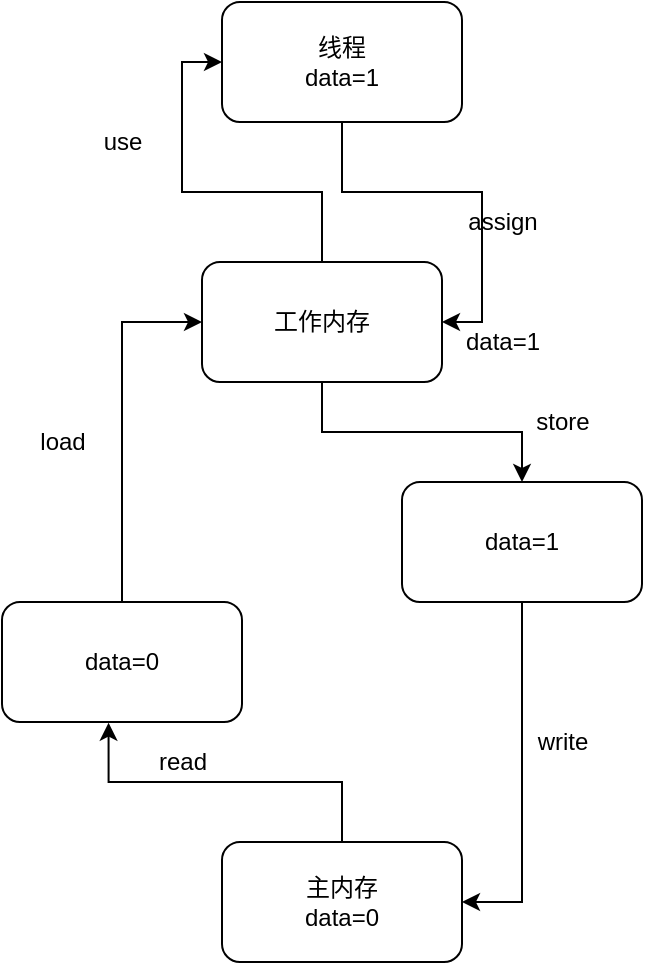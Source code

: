 <mxfile version="13.5.1" type="device" pages="2"><diagram id="BuvVULwX6N36ivEstejR" name="java内存模型"><mxGraphModel dx="782" dy="1666" grid="1" gridSize="10" guides="1" tooltips="1" connect="1" arrows="1" fold="1" page="1" pageScale="1" pageWidth="827" pageHeight="1169" math="0" shadow="0"><root><mxCell id="q1_ePobYydAtpCRohPeu-0"/><mxCell id="q1_ePobYydAtpCRohPeu-1" parent="q1_ePobYydAtpCRohPeu-0"/><mxCell id="ADshj87dXZ0n1jvYrngJ-11" style="edgeStyle=orthogonalEdgeStyle;rounded=0;orthogonalLoop=1;jettySize=auto;html=1;entryX=1;entryY=0.5;entryDx=0;entryDy=0;" edge="1" parent="q1_ePobYydAtpCRohPeu-1" source="ADshj87dXZ0n1jvYrngJ-0" target="ADshj87dXZ0n1jvYrngJ-2"><mxGeometry relative="1" as="geometry"/></mxCell><mxCell id="ADshj87dXZ0n1jvYrngJ-0" value="线程&lt;br&gt;data=1" style="rounded=1;whiteSpace=wrap;html=1;" vertex="1" parent="q1_ePobYydAtpCRohPeu-1"><mxGeometry x="270" y="-60" width="120" height="60" as="geometry"/></mxCell><mxCell id="ADshj87dXZ0n1jvYrngJ-7" style="edgeStyle=orthogonalEdgeStyle;rounded=0;orthogonalLoop=1;jettySize=auto;html=1;entryX=0;entryY=0.5;entryDx=0;entryDy=0;" edge="1" parent="q1_ePobYydAtpCRohPeu-1" source="ADshj87dXZ0n1jvYrngJ-1" target="ADshj87dXZ0n1jvYrngJ-2"><mxGeometry relative="1" as="geometry"/></mxCell><mxCell id="ADshj87dXZ0n1jvYrngJ-1" value="data=0" style="rounded=1;whiteSpace=wrap;html=1;" vertex="1" parent="q1_ePobYydAtpCRohPeu-1"><mxGeometry x="160" y="240" width="120" height="60" as="geometry"/></mxCell><mxCell id="ADshj87dXZ0n1jvYrngJ-8" style="edgeStyle=orthogonalEdgeStyle;rounded=0;orthogonalLoop=1;jettySize=auto;html=1;entryX=0;entryY=0.5;entryDx=0;entryDy=0;" edge="1" parent="q1_ePobYydAtpCRohPeu-1" source="ADshj87dXZ0n1jvYrngJ-2" target="ADshj87dXZ0n1jvYrngJ-0"><mxGeometry relative="1" as="geometry"/></mxCell><mxCell id="ADshj87dXZ0n1jvYrngJ-13" style="edgeStyle=orthogonalEdgeStyle;rounded=0;orthogonalLoop=1;jettySize=auto;html=1;entryX=0.5;entryY=0;entryDx=0;entryDy=0;" edge="1" parent="q1_ePobYydAtpCRohPeu-1" source="ADshj87dXZ0n1jvYrngJ-2" target="ADshj87dXZ0n1jvYrngJ-4"><mxGeometry relative="1" as="geometry"/></mxCell><mxCell id="ADshj87dXZ0n1jvYrngJ-2" value="工作内存" style="rounded=1;whiteSpace=wrap;html=1;" vertex="1" parent="q1_ePobYydAtpCRohPeu-1"><mxGeometry x="260" y="70" width="120" height="60" as="geometry"/></mxCell><mxCell id="ADshj87dXZ0n1jvYrngJ-5" style="edgeStyle=orthogonalEdgeStyle;rounded=0;orthogonalLoop=1;jettySize=auto;html=1;entryX=0.444;entryY=1.006;entryDx=0;entryDy=0;entryPerimeter=0;" edge="1" parent="q1_ePobYydAtpCRohPeu-1" source="ADshj87dXZ0n1jvYrngJ-3" target="ADshj87dXZ0n1jvYrngJ-1"><mxGeometry relative="1" as="geometry"/></mxCell><mxCell id="ADshj87dXZ0n1jvYrngJ-3" value="主内存&lt;br&gt;data=0" style="rounded=1;whiteSpace=wrap;html=1;" vertex="1" parent="q1_ePobYydAtpCRohPeu-1"><mxGeometry x="270" y="360" width="120" height="60" as="geometry"/></mxCell><mxCell id="ADshj87dXZ0n1jvYrngJ-15" style="edgeStyle=orthogonalEdgeStyle;rounded=0;orthogonalLoop=1;jettySize=auto;html=1;entryX=1;entryY=0.5;entryDx=0;entryDy=0;" edge="1" parent="q1_ePobYydAtpCRohPeu-1" source="ADshj87dXZ0n1jvYrngJ-4" target="ADshj87dXZ0n1jvYrngJ-3"><mxGeometry relative="1" as="geometry"/></mxCell><mxCell id="ADshj87dXZ0n1jvYrngJ-4" value="data=1" style="rounded=1;whiteSpace=wrap;html=1;" vertex="1" parent="q1_ePobYydAtpCRohPeu-1"><mxGeometry x="360" y="180" width="120" height="60" as="geometry"/></mxCell><mxCell id="ADshj87dXZ0n1jvYrngJ-6" value="read" style="text;html=1;align=center;verticalAlign=middle;resizable=0;points=[];autosize=1;" vertex="1" parent="q1_ePobYydAtpCRohPeu-1"><mxGeometry x="230" y="310" width="40" height="20" as="geometry"/></mxCell><mxCell id="ADshj87dXZ0n1jvYrngJ-9" value="load" style="text;html=1;align=center;verticalAlign=middle;resizable=0;points=[];autosize=1;" vertex="1" parent="q1_ePobYydAtpCRohPeu-1"><mxGeometry x="170" y="150" width="40" height="20" as="geometry"/></mxCell><mxCell id="ADshj87dXZ0n1jvYrngJ-10" value="use" style="text;html=1;align=center;verticalAlign=middle;resizable=0;points=[];autosize=1;" vertex="1" parent="q1_ePobYydAtpCRohPeu-1"><mxGeometry x="205" width="30" height="20" as="geometry"/></mxCell><mxCell id="ADshj87dXZ0n1jvYrngJ-12" value="assign" style="text;html=1;align=center;verticalAlign=middle;resizable=0;points=[];autosize=1;" vertex="1" parent="q1_ePobYydAtpCRohPeu-1"><mxGeometry x="385" y="40" width="50" height="20" as="geometry"/></mxCell><mxCell id="ADshj87dXZ0n1jvYrngJ-14" value="store" style="text;html=1;align=center;verticalAlign=middle;resizable=0;points=[];autosize=1;" vertex="1" parent="q1_ePobYydAtpCRohPeu-1"><mxGeometry x="420" y="140" width="40" height="20" as="geometry"/></mxCell><mxCell id="ADshj87dXZ0n1jvYrngJ-16" value="write" style="text;html=1;align=center;verticalAlign=middle;resizable=0;points=[];autosize=1;" vertex="1" parent="q1_ePobYydAtpCRohPeu-1"><mxGeometry x="420" y="300" width="40" height="20" as="geometry"/></mxCell><mxCell id="ADshj87dXZ0n1jvYrngJ-17" value="data=1" style="text;html=1;align=center;verticalAlign=middle;resizable=0;points=[];autosize=1;" vertex="1" parent="q1_ePobYydAtpCRohPeu-1"><mxGeometry x="385" y="100" width="50" height="20" as="geometry"/></mxCell></root></mxGraphModel></diagram><diagram id="aSmlVxgj-FWhLXeIJFY4" name="MESI协议"><mxGraphModel dx="1609" dy="497" grid="1" gridSize="10" guides="1" tooltips="1" connect="1" arrows="1" fold="1" page="1" pageScale="1" pageWidth="827" pageHeight="1169" math="0" shadow="0"><root><mxCell id="0"/><mxCell id="1" parent="0"/><mxCell id="YGuz_Ntu9JW4ld1rmmMe-19" style="edgeStyle=orthogonalEdgeStyle;rounded=0;orthogonalLoop=1;jettySize=auto;html=1;entryX=1;entryY=0.5;entryDx=0;entryDy=0;" edge="1" parent="1" source="YGuz_Ntu9JW4ld1rmmMe-1" target="YGuz_Ntu9JW4ld1rmmMe-3"><mxGeometry relative="1" as="geometry"><Array as="points"><mxPoint x="540" y="140"/><mxPoint x="400" y="140"/><mxPoint x="400" y="160"/></Array></mxGeometry></mxCell><mxCell id="YGuz_Ntu9JW4ld1rmmMe-20" style="edgeStyle=orthogonalEdgeStyle;rounded=0;orthogonalLoop=1;jettySize=auto;html=1;entryX=0.5;entryY=1;entryDx=0;entryDy=0;" edge="1" parent="1" source="YGuz_Ntu9JW4ld1rmmMe-1" target="YGuz_Ntu9JW4ld1rmmMe-3"><mxGeometry relative="1" as="geometry"><Array as="points"><mxPoint x="540" y="210"/><mxPoint x="260" y="210"/></Array></mxGeometry></mxCell><mxCell id="YGuz_Ntu9JW4ld1rmmMe-104" style="edgeStyle=orthogonalEdgeStyle;rounded=0;orthogonalLoop=1;jettySize=auto;html=1;exitX=0.75;exitY=1;exitDx=0;exitDy=0;entryX=0;entryY=0.75;entryDx=0;entryDy=0;" edge="1" parent="1" source="YGuz_Ntu9JW4ld1rmmMe-1" target="YGuz_Ntu9JW4ld1rmmMe-80"><mxGeometry relative="1" as="geometry"/></mxCell><mxCell id="YGuz_Ntu9JW4ld1rmmMe-105" style="edgeStyle=orthogonalEdgeStyle;rounded=0;orthogonalLoop=1;jettySize=auto;html=1;exitX=1;exitY=1;exitDx=0;exitDy=0;entryX=0.008;entryY=0.367;entryDx=0;entryDy=0;entryPerimeter=0;" edge="1" parent="1" source="YGuz_Ntu9JW4ld1rmmMe-1" target="YGuz_Ntu9JW4ld1rmmMe-80"><mxGeometry relative="1" as="geometry"/></mxCell><mxCell id="YGuz_Ntu9JW4ld1rmmMe-1" value="总线" style="rounded=1;whiteSpace=wrap;html=1;" vertex="1" parent="1"><mxGeometry x="480" y="60" width="120" height="60" as="geometry"/></mxCell><mxCell id="YGuz_Ntu9JW4ld1rmmMe-113" style="edgeStyle=orthogonalEdgeStyle;rounded=0;orthogonalLoop=1;jettySize=auto;html=1;entryX=0.653;entryY=0.967;entryDx=0;entryDy=0;entryPerimeter=0;" edge="1" parent="1" source="YGuz_Ntu9JW4ld1rmmMe-2" target="YGuz_Ntu9JW4ld1rmmMe-1"><mxGeometry relative="1" as="geometry"/></mxCell><mxCell id="YGuz_Ntu9JW4ld1rmmMe-2" value="主内存" style="rounded=1;whiteSpace=wrap;html=1;" vertex="1" parent="1"><mxGeometry x="440" y="570" width="120" height="60" as="geometry"/></mxCell><mxCell id="YGuz_Ntu9JW4ld1rmmMe-16" style="edgeStyle=orthogonalEdgeStyle;rounded=0;orthogonalLoop=1;jettySize=auto;html=1;entryX=0;entryY=0.25;entryDx=0;entryDy=0;" edge="1" parent="1" source="YGuz_Ntu9JW4ld1rmmMe-3" target="YGuz_Ntu9JW4ld1rmmMe-1"><mxGeometry relative="1" as="geometry"><Array as="points"><mxPoint x="260" y="50"/><mxPoint x="480" y="50"/></Array></mxGeometry></mxCell><mxCell id="YGuz_Ntu9JW4ld1rmmMe-18" style="edgeStyle=orthogonalEdgeStyle;rounded=0;orthogonalLoop=1;jettySize=auto;html=1;entryX=0;entryY=0.25;entryDx=0;entryDy=0;" edge="1" parent="1" source="YGuz_Ntu9JW4ld1rmmMe-3" target="YGuz_Ntu9JW4ld1rmmMe-1"><mxGeometry relative="1" as="geometry"><Array as="points"><mxPoint x="260" y="110"/><mxPoint x="400" y="110"/><mxPoint x="400" y="75"/></Array></mxGeometry></mxCell><mxCell id="YGuz_Ntu9JW4ld1rmmMe-23" style="edgeStyle=orthogonalEdgeStyle;rounded=0;orthogonalLoop=1;jettySize=auto;html=1;exitX=-0.008;exitY=0.622;exitDx=0;exitDy=0;exitPerimeter=0;" edge="1" parent="1" source="YGuz_Ntu9JW4ld1rmmMe-3" target="YGuz_Ntu9JW4ld1rmmMe-6"><mxGeometry relative="1" as="geometry"/></mxCell><mxCell id="YGuz_Ntu9JW4ld1rmmMe-24" style="edgeStyle=orthogonalEdgeStyle;rounded=0;orthogonalLoop=1;jettySize=auto;html=1;exitX=0.25;exitY=1;exitDx=0;exitDy=0;entryX=0.667;entryY=0.006;entryDx=0;entryDy=0;entryPerimeter=0;" edge="1" parent="1" source="YGuz_Ntu9JW4ld1rmmMe-3" target="YGuz_Ntu9JW4ld1rmmMe-6"><mxGeometry relative="1" as="geometry"/></mxCell><mxCell id="YGuz_Ntu9JW4ld1rmmMe-29" style="edgeStyle=orthogonalEdgeStyle;rounded=0;orthogonalLoop=1;jettySize=auto;html=1;" edge="1" parent="1" source="YGuz_Ntu9JW4ld1rmmMe-3" target="YGuz_Ntu9JW4ld1rmmMe-5"><mxGeometry relative="1" as="geometry"/></mxCell><mxCell id="YGuz_Ntu9JW4ld1rmmMe-3" value="处理器0" style="rounded=1;whiteSpace=wrap;html=1;" vertex="1" parent="1"><mxGeometry x="200" y="120" width="120" height="60" as="geometry"/></mxCell><mxCell id="YGuz_Ntu9JW4ld1rmmMe-30" style="edgeStyle=orthogonalEdgeStyle;rounded=0;orthogonalLoop=1;jettySize=auto;html=1;entryX=0.25;entryY=0;entryDx=0;entryDy=0;" edge="1" parent="1" source="YGuz_Ntu9JW4ld1rmmMe-5" target="YGuz_Ntu9JW4ld1rmmMe-3"><mxGeometry relative="1" as="geometry"><Array as="points"><mxPoint x="-20" y="40"/><mxPoint x="230" y="40"/></Array></mxGeometry></mxCell><mxCell id="YGuz_Ntu9JW4ld1rmmMe-5" value="写缓冲器" style="rounded=1;whiteSpace=wrap;html=1;" vertex="1" parent="1"><mxGeometry x="-70" y="100" width="120" height="60" as="geometry"/></mxCell><mxCell id="YGuz_Ntu9JW4ld1rmmMe-35" style="edgeStyle=orthogonalEdgeStyle;rounded=0;orthogonalLoop=1;jettySize=auto;html=1;exitX=0.75;exitY=0;exitDx=0;exitDy=0;entryX=0.614;entryY=1.067;entryDx=0;entryDy=0;entryPerimeter=0;" edge="1" parent="1" source="YGuz_Ntu9JW4ld1rmmMe-6" target="YGuz_Ntu9JW4ld1rmmMe-3"><mxGeometry relative="1" as="geometry"/></mxCell><mxCell id="YGuz_Ntu9JW4ld1rmmMe-6" value="" style="rounded=1;whiteSpace=wrap;html=1;" vertex="1" parent="1"><mxGeometry x="-126" y="250" width="540" height="210" as="geometry"/></mxCell><mxCell id="YGuz_Ntu9JW4ld1rmmMe-10" style="edgeStyle=orthogonalEdgeStyle;rounded=0;orthogonalLoop=1;jettySize=auto;html=1;entryX=0;entryY=0.5;entryDx=0;entryDy=0;" edge="1" parent="1" source="YGuz_Ntu9JW4ld1rmmMe-8" target="YGuz_Ntu9JW4ld1rmmMe-9"><mxGeometry relative="1" as="geometry"/></mxCell><mxCell id="YGuz_Ntu9JW4ld1rmmMe-8" value="bucket" style="rounded=1;whiteSpace=wrap;html=1;" vertex="1" parent="1"><mxGeometry x="-100" y="300" width="120" height="60" as="geometry"/></mxCell><mxCell id="YGuz_Ntu9JW4ld1rmmMe-9" value="" style="rounded=1;whiteSpace=wrap;html=1;" vertex="1" parent="1"><mxGeometry x="80" y="292.5" width="260" height="125" as="geometry"/></mxCell><mxCell id="YGuz_Ntu9JW4ld1rmmMe-11" value="tag" style="rounded=1;whiteSpace=wrap;html=1;" vertex="1" parent="1"><mxGeometry x="90" y="346.25" width="80" height="47.5" as="geometry"/></mxCell><mxCell id="YGuz_Ntu9JW4ld1rmmMe-12" value="cache line" style="rounded=1;whiteSpace=wrap;html=1;" vertex="1" parent="1"><mxGeometry x="180" y="340" width="80" height="43.75" as="geometry"/></mxCell><mxCell id="YGuz_Ntu9JW4ld1rmmMe-13" value="flag" style="rounded=1;whiteSpace=wrap;html=1;" vertex="1" parent="1"><mxGeometry x="270" y="350" width="60" height="40" as="geometry"/></mxCell><mxCell id="YGuz_Ntu9JW4ld1rmmMe-14" value="cache entry" style="text;html=1;strokeColor=none;fillColor=none;align=center;verticalAlign=middle;whiteSpace=wrap;rounded=0;" vertex="1" parent="1"><mxGeometry x="170" y="310" width="40" height="20" as="geometry"/></mxCell><mxCell id="YGuz_Ntu9JW4ld1rmmMe-15" value="高速缓冲器" style="text;html=1;strokeColor=none;fillColor=none;align=center;verticalAlign=middle;whiteSpace=wrap;rounded=0;" vertex="1" parent="1"><mxGeometry x="-90" y="270" width="70" height="20" as="geometry"/></mxCell><mxCell id="YGuz_Ntu9JW4ld1rmmMe-21" value="read消息" style="text;html=1;align=center;verticalAlign=middle;resizable=0;points=[];autosize=1;" vertex="1" parent="1"><mxGeometry x="320" y="20" width="60" height="20" as="geometry"/></mxCell><mxCell id="YGuz_Ntu9JW4ld1rmmMe-22" value="invalidate 消息" style="text;html=1;align=center;verticalAlign=middle;resizable=0;points=[];autosize=1;" vertex="1" parent="1"><mxGeometry x="305" y="90" width="90" height="20" as="geometry"/></mxCell><mxCell id="YGuz_Ntu9JW4ld1rmmMe-27" value="read返回值" style="text;html=1;align=center;verticalAlign=middle;resizable=0;points=[];autosize=1;" vertex="1" parent="1"><mxGeometry x="370" y="140" width="80" height="20" as="geometry"/></mxCell><mxCell id="YGuz_Ntu9JW4ld1rmmMe-28" value="invalidate ack 消息" style="text;html=1;align=center;verticalAlign=middle;resizable=0;points=[];autosize=1;" vertex="1" parent="1"><mxGeometry x="400" y="220" width="120" height="20" as="geometry"/></mxCell><mxCell id="YGuz_Ntu9JW4ld1rmmMe-31" value="数据写入" style="text;html=1;align=center;verticalAlign=middle;resizable=0;points=[];autosize=1;" vertex="1" parent="1"><mxGeometry x="80" y="110" width="60" height="20" as="geometry"/></mxCell><mxCell id="YGuz_Ntu9JW4ld1rmmMe-32" value="收到所有ack&lt;br&gt;取出写入数据" style="text;html=1;align=center;verticalAlign=middle;resizable=0;points=[];autosize=1;" vertex="1" parent="1"><mxGeometry x="25" y="15" width="90" height="30" as="geometry"/></mxCell><mxCell id="YGuz_Ntu9JW4ld1rmmMe-33" value="对数据加锁" style="text;html=1;align=center;verticalAlign=middle;resizable=0;points=[];autosize=1;" vertex="1" parent="1"><mxGeometry x="180" y="190" width="80" height="20" as="geometry"/></mxCell><mxCell id="YGuz_Ntu9JW4ld1rmmMe-34" value="数据写入" style="text;html=1;align=center;verticalAlign=middle;resizable=0;points=[];autosize=1;" vertex="1" parent="1"><mxGeometry x="90" y="180" width="60" height="20" as="geometry"/></mxCell><mxCell id="YGuz_Ntu9JW4ld1rmmMe-36" value="数据读取" style="text;html=1;align=center;verticalAlign=middle;resizable=0;points=[];autosize=1;" vertex="1" parent="1"><mxGeometry x="270" y="220" width="60" height="20" as="geometry"/></mxCell><mxCell id="YGuz_Ntu9JW4ld1rmmMe-101" style="edgeStyle=orthogonalEdgeStyle;rounded=0;orthogonalLoop=1;jettySize=auto;html=1;entryX=1;entryY=0.5;entryDx=0;entryDy=0;" edge="1" parent="1" source="YGuz_Ntu9JW4ld1rmmMe-80" target="YGuz_Ntu9JW4ld1rmmMe-1"><mxGeometry relative="1" as="geometry"><Array as="points"><mxPoint x="726" y="90"/></Array></mxGeometry></mxCell><mxCell id="YGuz_Ntu9JW4ld1rmmMe-103" style="edgeStyle=orthogonalEdgeStyle;rounded=0;orthogonalLoop=1;jettySize=auto;html=1;entryX=1;entryY=0.5;entryDx=0;entryDy=0;" edge="1" parent="1" source="YGuz_Ntu9JW4ld1rmmMe-80" target="YGuz_Ntu9JW4ld1rmmMe-1"><mxGeometry relative="1" as="geometry"><Array as="points"><mxPoint x="740" y="50"/><mxPoint x="600" y="50"/></Array></mxGeometry></mxCell><mxCell id="YGuz_Ntu9JW4ld1rmmMe-106" style="edgeStyle=orthogonalEdgeStyle;rounded=0;orthogonalLoop=1;jettySize=auto;html=1;entryX=0.148;entryY=0.003;entryDx=0;entryDy=0;entryPerimeter=0;" edge="1" parent="1" source="YGuz_Ntu9JW4ld1rmmMe-80" target="YGuz_Ntu9JW4ld1rmmMe-84"><mxGeometry relative="1" as="geometry"/></mxCell><mxCell id="YGuz_Ntu9JW4ld1rmmMe-109" style="edgeStyle=orthogonalEdgeStyle;rounded=0;orthogonalLoop=1;jettySize=auto;html=1;" edge="1" parent="1" source="YGuz_Ntu9JW4ld1rmmMe-80"><mxGeometry relative="1" as="geometry"><mxPoint x="940" y="230" as="targetPoint"/></mxGeometry></mxCell><mxCell id="YGuz_Ntu9JW4ld1rmmMe-80" value="处理器1" style="rounded=1;whiteSpace=wrap;html=1;" vertex="1" parent="1"><mxGeometry x="666" y="190" width="120" height="60" as="geometry"/></mxCell><mxCell id="YGuz_Ntu9JW4ld1rmmMe-111" style="edgeStyle=orthogonalEdgeStyle;rounded=0;orthogonalLoop=1;jettySize=auto;html=1;entryX=1;entryY=0;entryDx=0;entryDy=0;" edge="1" parent="1" source="YGuz_Ntu9JW4ld1rmmMe-82" target="YGuz_Ntu9JW4ld1rmmMe-80"><mxGeometry relative="1" as="geometry"><Array as="points"><mxPoint x="1006" y="150"/><mxPoint x="866" y="150"/><mxPoint x="866" y="170"/><mxPoint x="786" y="170"/></Array></mxGeometry></mxCell><mxCell id="YGuz_Ntu9JW4ld1rmmMe-82" value="无效队列" style="rounded=1;whiteSpace=wrap;html=1;" vertex="1" parent="1"><mxGeometry x="946" y="200" width="120" height="60" as="geometry"/></mxCell><mxCell id="YGuz_Ntu9JW4ld1rmmMe-107" style="edgeStyle=orthogonalEdgeStyle;rounded=0;orthogonalLoop=1;jettySize=auto;html=1;exitX=0.25;exitY=0;exitDx=0;exitDy=0;entryX=0.75;entryY=1;entryDx=0;entryDy=0;" edge="1" parent="1" source="YGuz_Ntu9JW4ld1rmmMe-84" target="YGuz_Ntu9JW4ld1rmmMe-80"><mxGeometry relative="1" as="geometry"/></mxCell><mxCell id="YGuz_Ntu9JW4ld1rmmMe-84" value="" style="rounded=1;whiteSpace=wrap;html=1;" vertex="1" parent="1"><mxGeometry x="640" y="340" width="540" height="210" as="geometry"/></mxCell><mxCell id="YGuz_Ntu9JW4ld1rmmMe-85" style="edgeStyle=orthogonalEdgeStyle;rounded=0;orthogonalLoop=1;jettySize=auto;html=1;entryX=0;entryY=0.5;entryDx=0;entryDy=0;" edge="1" parent="1" source="YGuz_Ntu9JW4ld1rmmMe-86" target="YGuz_Ntu9JW4ld1rmmMe-87"><mxGeometry relative="1" as="geometry"/></mxCell><mxCell id="YGuz_Ntu9JW4ld1rmmMe-86" value="bucket" style="rounded=1;whiteSpace=wrap;html=1;" vertex="1" parent="1"><mxGeometry x="666" y="390" width="120" height="60" as="geometry"/></mxCell><mxCell id="YGuz_Ntu9JW4ld1rmmMe-87" value="" style="rounded=1;whiteSpace=wrap;html=1;" vertex="1" parent="1"><mxGeometry x="846" y="382.5" width="260" height="125" as="geometry"/></mxCell><mxCell id="YGuz_Ntu9JW4ld1rmmMe-88" value="tag" style="rounded=1;whiteSpace=wrap;html=1;" vertex="1" parent="1"><mxGeometry x="856" y="436.25" width="80" height="47.5" as="geometry"/></mxCell><mxCell id="YGuz_Ntu9JW4ld1rmmMe-89" value="cache line" style="rounded=1;whiteSpace=wrap;html=1;" vertex="1" parent="1"><mxGeometry x="946" y="430" width="80" height="43.75" as="geometry"/></mxCell><mxCell id="YGuz_Ntu9JW4ld1rmmMe-90" value="flag" style="rounded=1;whiteSpace=wrap;html=1;" vertex="1" parent="1"><mxGeometry x="1036" y="440" width="60" height="40" as="geometry"/></mxCell><mxCell id="YGuz_Ntu9JW4ld1rmmMe-91" value="cache entry" style="text;html=1;strokeColor=none;fillColor=none;align=center;verticalAlign=middle;whiteSpace=wrap;rounded=0;" vertex="1" parent="1"><mxGeometry x="936" y="400" width="40" height="20" as="geometry"/></mxCell><mxCell id="YGuz_Ntu9JW4ld1rmmMe-92" value="高速缓冲器" style="text;html=1;strokeColor=none;fillColor=none;align=center;verticalAlign=middle;whiteSpace=wrap;rounded=0;" vertex="1" parent="1"><mxGeometry x="676" y="360" width="70" height="20" as="geometry"/></mxCell><mxCell id="YGuz_Ntu9JW4ld1rmmMe-93" value="read消息" style="text;html=1;align=center;verticalAlign=middle;resizable=0;points=[];autosize=1;" vertex="1" parent="1"><mxGeometry x="746" y="50" width="60" height="20" as="geometry"/></mxCell><mxCell id="YGuz_Ntu9JW4ld1rmmMe-94" value="invalidate 消息" style="text;html=1;align=center;verticalAlign=middle;resizable=0;points=[];autosize=1;" vertex="1" parent="1"><mxGeometry x="620" y="100" width="90" height="20" as="geometry"/></mxCell><mxCell id="YGuz_Ntu9JW4ld1rmmMe-95" value="read返回值" style="text;html=1;align=center;verticalAlign=middle;resizable=0;points=[];autosize=1;" vertex="1" parent="1"><mxGeometry x="596" y="150" width="80" height="20" as="geometry"/></mxCell><mxCell id="YGuz_Ntu9JW4ld1rmmMe-96" value="invalidate ack 消息" style="text;html=1;align=center;verticalAlign=middle;resizable=0;points=[];autosize=1;" vertex="1" parent="1"><mxGeometry x="546" y="240" width="120" height="20" as="geometry"/></mxCell><mxCell id="YGuz_Ntu9JW4ld1rmmMe-99" value="数据写入" style="text;html=1;align=center;verticalAlign=middle;resizable=0;points=[];autosize=1;" vertex="1" parent="1"><mxGeometry x="660" y="280" width="60" height="20" as="geometry"/></mxCell><mxCell id="YGuz_Ntu9JW4ld1rmmMe-100" value="数据读取" style="text;html=1;align=center;verticalAlign=middle;resizable=0;points=[];autosize=1;" vertex="1" parent="1"><mxGeometry x="767" y="272.5" width="60" height="20" as="geometry"/></mxCell><mxCell id="YGuz_Ntu9JW4ld1rmmMe-108" value="invalidate 消息" style="text;html=1;align=center;verticalAlign=middle;resizable=0;points=[];autosize=1;" vertex="1" parent="1"><mxGeometry x="820" y="230" width="90" height="20" as="geometry"/></mxCell><mxCell id="YGuz_Ntu9JW4ld1rmmMe-112" value="消费invalidate 消息" style="text;html=1;align=center;verticalAlign=middle;resizable=0;points=[];autosize=1;" vertex="1" parent="1"><mxGeometry x="865" y="120" width="120" height="20" as="geometry"/></mxCell><mxCell id="YGuz_Ntu9JW4ld1rmmMe-114" value="数据传输" style="text;html=1;align=center;verticalAlign=middle;resizable=0;points=[];autosize=1;" vertex="1" parent="1"><mxGeometry x="490" y="400" width="60" height="20" as="geometry"/></mxCell></root></mxGraphModel></diagram></mxfile>
